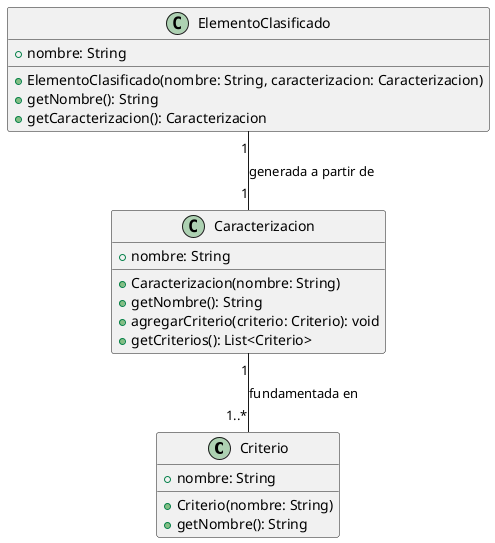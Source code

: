 @startuml
class Criterio {
    + nombre: String
    + Criterio(nombre: String)
    + getNombre(): String
}

class Caracterizacion {
    + nombre: String
    + Caracterizacion(nombre: String)
    + getNombre(): String
    + agregarCriterio(criterio: Criterio): void
    + getCriterios(): List<Criterio>
}

class ElementoClasificado {
    + nombre: String
    + ElementoClasificado(nombre: String, caracterizacion: Caracterizacion)
    + getNombre(): String
    + getCaracterizacion(): Caracterizacion
}

Caracterizacion "1" -- "1..*" Criterio : fundamentada en
ElementoClasificado "1" -- "1" Caracterizacion : generada a partir de
@enduml